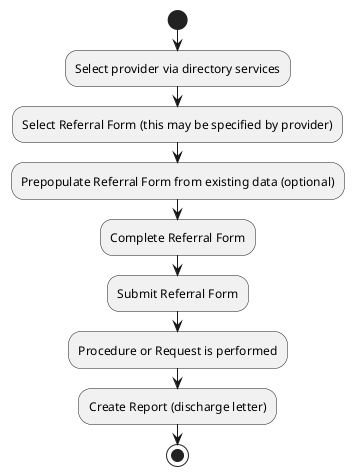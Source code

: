 @startuml

start

:Select provider via directory services;
:Select Referral Form (this may be specified by provider);
:Prepopulate Referral Form from existing data (optional);
:Complete Referral Form;
:Submit Referral Form;
:Procedure or Request is performed;
:Create Report (discharge letter);

stop
@enduml
